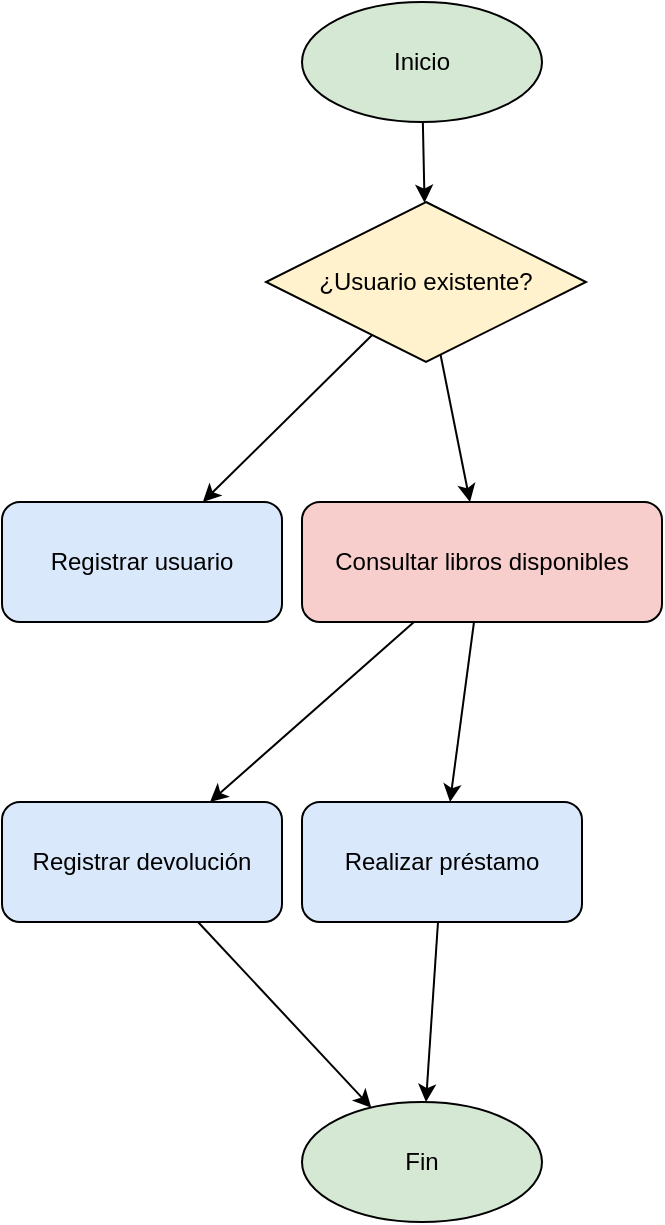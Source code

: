 <mxfile version="25.0.3">
  <diagram name="Database Schema" id="WorckNoQa_a7-6flLv2A">
    <mxGraphModel dx="999" dy="530" grid="1" gridSize="10" guides="1" tooltips="1" connect="1" arrows="1" fold="1" page="1" pageScale="1" pageWidth="850" pageHeight="1100" math="0" shadow="0">
      <root>
        <mxCell id="0" />
        <mxCell id="1" parent="0" />
        <mxCell id="SaeYf9ztZKroc9d7Jyfg-9" value="Inicio" style="ellipse;whiteSpace=wrap;html=1;fillColor=#d5e8d4;" parent="1" vertex="1">
          <mxGeometry x="300" y="50" width="120" height="60" as="geometry" />
        </mxCell>
        <mxCell id="SaeYf9ztZKroc9d7Jyfg-10" value="¿Usuario existente?" style="rhombus;whiteSpace=wrap;html=1;fillColor=#fff2cc;" parent="1" vertex="1">
          <mxGeometry x="282" y="150" width="160" height="80" as="geometry" />
        </mxCell>
        <mxCell id="SaeYf9ztZKroc9d7Jyfg-11" value="Registrar usuario" style="rounded=1;whiteSpace=wrap;html=1;fillColor=#dae8fc;" parent="1" vertex="1">
          <mxGeometry x="150" y="300" width="140" height="60" as="geometry" />
        </mxCell>
        <mxCell id="SaeYf9ztZKroc9d7Jyfg-12" value="Consultar libros disponibles" style="rounded=1;whiteSpace=wrap;html=1;fillColor=#f8cecc;" parent="1" vertex="1">
          <mxGeometry x="300" y="300" width="180" height="60" as="geometry" />
        </mxCell>
        <mxCell id="SaeYf9ztZKroc9d7Jyfg-13" value="Realizar préstamo" style="rounded=1;whiteSpace=wrap;html=1;fillColor=#dae8fc;" parent="1" vertex="1">
          <mxGeometry x="300" y="450" width="140" height="60" as="geometry" />
        </mxCell>
        <mxCell id="SaeYf9ztZKroc9d7Jyfg-14" value="Registrar devolución" style="rounded=1;whiteSpace=wrap;html=1;fillColor=#dae8fc;" parent="1" vertex="1">
          <mxGeometry x="150" y="450" width="140" height="60" as="geometry" />
        </mxCell>
        <mxCell id="SaeYf9ztZKroc9d7Jyfg-15" value="Fin" style="ellipse;whiteSpace=wrap;html=1;fillColor=#d5e8d4;" parent="1" vertex="1">
          <mxGeometry x="300" y="600" width="120" height="60" as="geometry" />
        </mxCell>
        <mxCell id="SaeYf9ztZKroc9d7Jyfg-16" parent="1" source="SaeYf9ztZKroc9d7Jyfg-9" target="SaeYf9ztZKroc9d7Jyfg-10" edge="1">
          <mxGeometry relative="1" as="geometry" />
        </mxCell>
        <mxCell id="SaeYf9ztZKroc9d7Jyfg-17" parent="1" source="SaeYf9ztZKroc9d7Jyfg-10" target="SaeYf9ztZKroc9d7Jyfg-11" edge="1">
          <mxGeometry relative="1" as="geometry" />
          <mxPoint x="240" y="240" as="sourcePoint" />
        </mxCell>
        <mxCell id="SaeYf9ztZKroc9d7Jyfg-18" parent="1" source="SaeYf9ztZKroc9d7Jyfg-10" target="SaeYf9ztZKroc9d7Jyfg-12" edge="1">
          <mxGeometry relative="1" as="geometry" />
        </mxCell>
        <mxCell id="SaeYf9ztZKroc9d7Jyfg-19" parent="1" source="SaeYf9ztZKroc9d7Jyfg-12" target="SaeYf9ztZKroc9d7Jyfg-13" edge="1">
          <mxGeometry relative="1" as="geometry" />
        </mxCell>
        <mxCell id="SaeYf9ztZKroc9d7Jyfg-20" parent="1" source="SaeYf9ztZKroc9d7Jyfg-12" target="SaeYf9ztZKroc9d7Jyfg-14" edge="1">
          <mxGeometry relative="1" as="geometry" />
        </mxCell>
        <mxCell id="SaeYf9ztZKroc9d7Jyfg-21" parent="1" source="SaeYf9ztZKroc9d7Jyfg-13" target="SaeYf9ztZKroc9d7Jyfg-15" edge="1">
          <mxGeometry relative="1" as="geometry" />
        </mxCell>
        <mxCell id="SaeYf9ztZKroc9d7Jyfg-22" parent="1" source="SaeYf9ztZKroc9d7Jyfg-14" target="SaeYf9ztZKroc9d7Jyfg-15" edge="1">
          <mxGeometry relative="1" as="geometry" />
        </mxCell>
      </root>
    </mxGraphModel>
  </diagram>
</mxfile>
